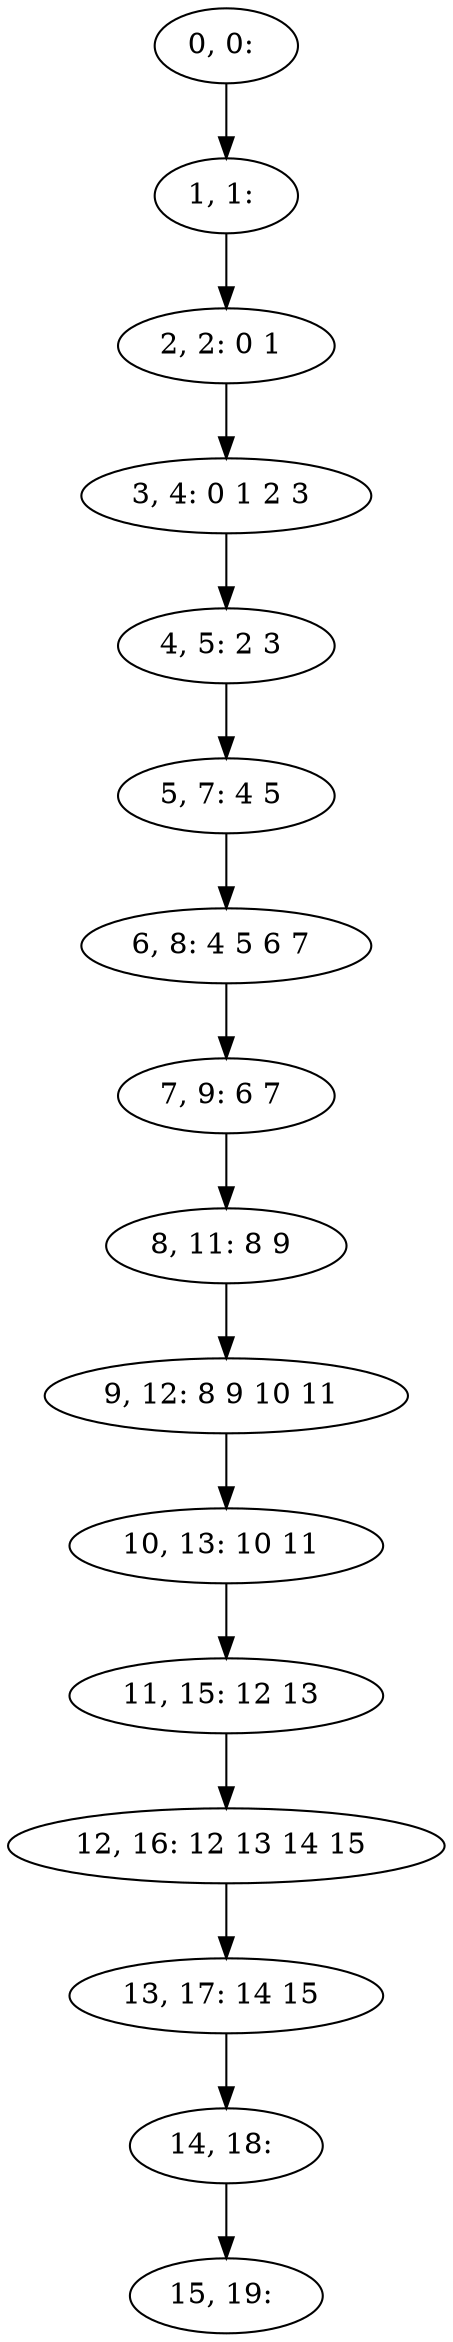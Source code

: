 digraph G {
0[label="0, 0: "];
1[label="1, 1: "];
2[label="2, 2: 0 1 "];
3[label="3, 4: 0 1 2 3 "];
4[label="4, 5: 2 3 "];
5[label="5, 7: 4 5 "];
6[label="6, 8: 4 5 6 7 "];
7[label="7, 9: 6 7 "];
8[label="8, 11: 8 9 "];
9[label="9, 12: 8 9 10 11 "];
10[label="10, 13: 10 11 "];
11[label="11, 15: 12 13 "];
12[label="12, 16: 12 13 14 15 "];
13[label="13, 17: 14 15 "];
14[label="14, 18: "];
15[label="15, 19: "];
0->1 ;
1->2 ;
2->3 ;
3->4 ;
4->5 ;
5->6 ;
6->7 ;
7->8 ;
8->9 ;
9->10 ;
10->11 ;
11->12 ;
12->13 ;
13->14 ;
14->15 ;
}
